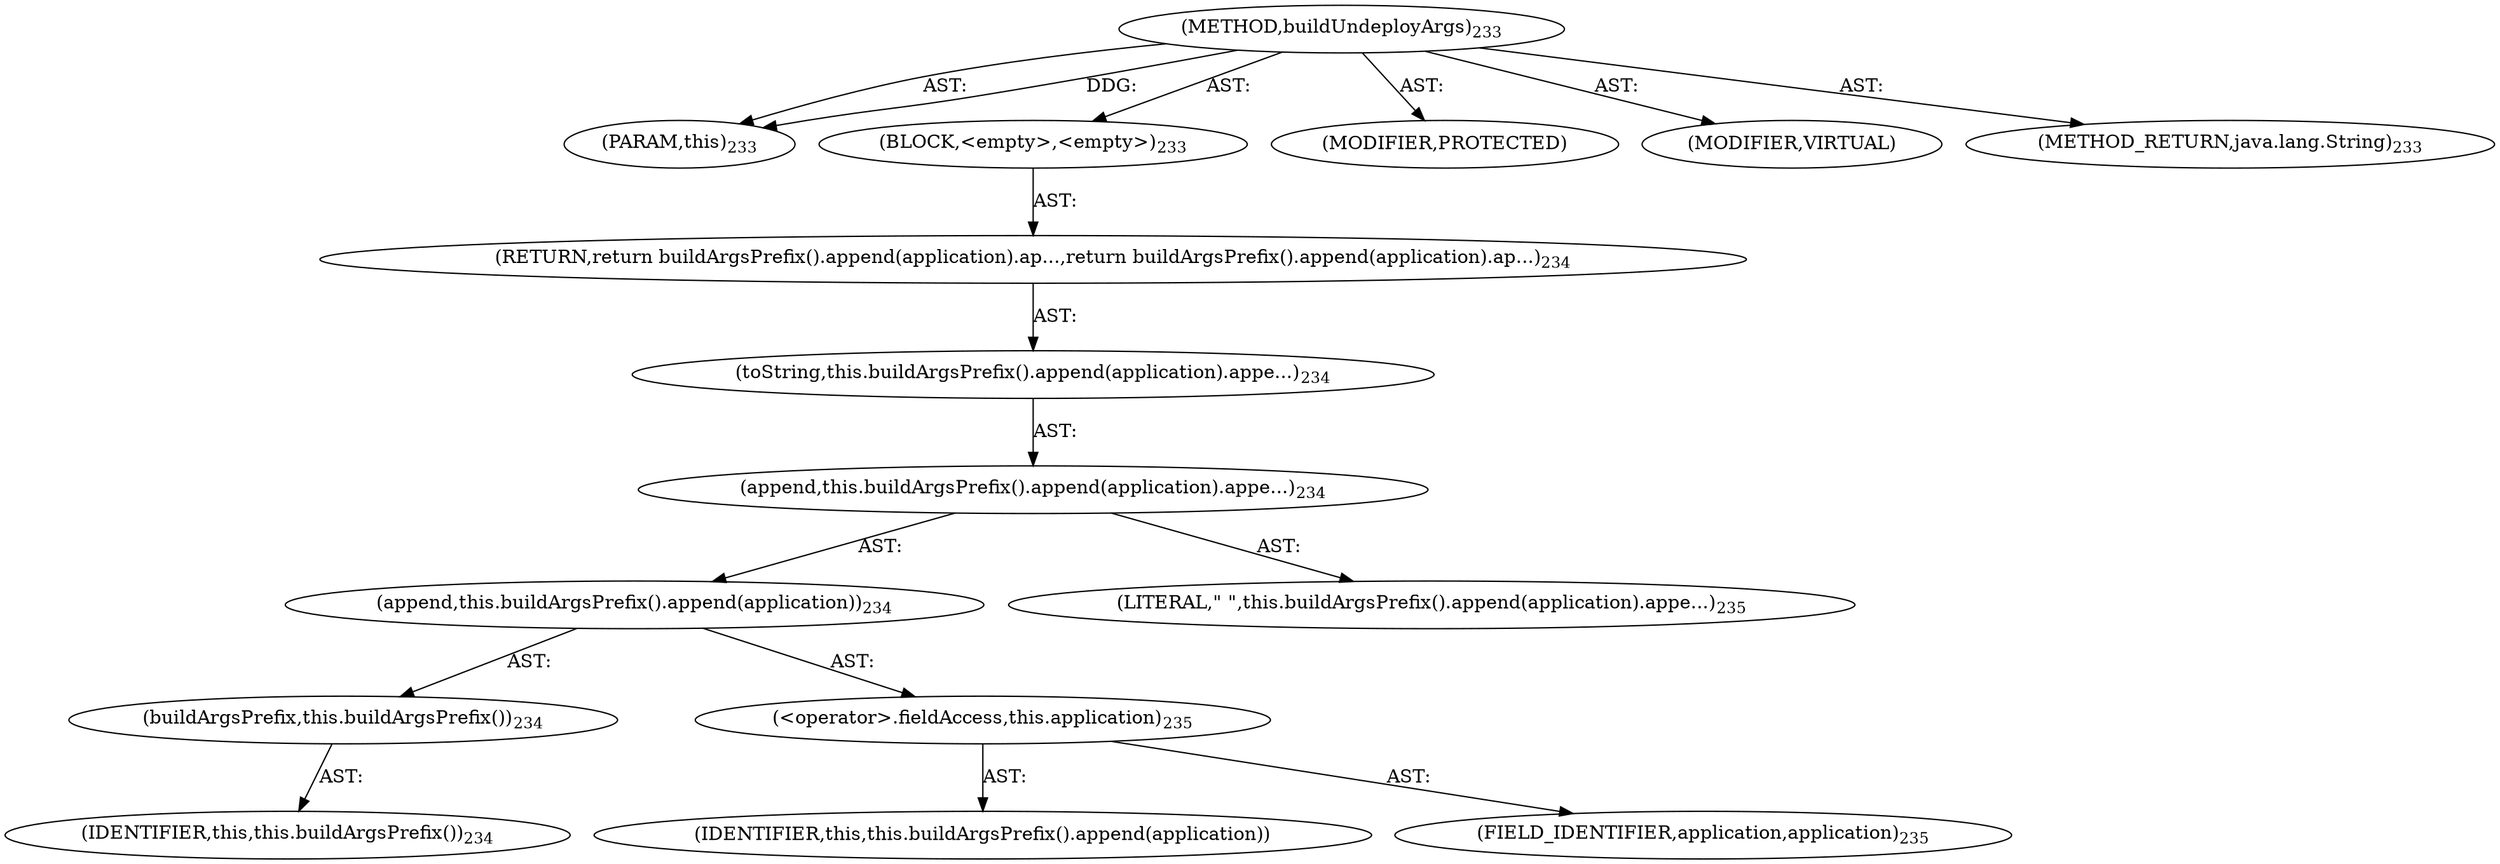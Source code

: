 digraph "buildUndeployArgs" {  
"111669149702" [label = <(METHOD,buildUndeployArgs)<SUB>233</SUB>> ]
"115964116998" [label = <(PARAM,this)<SUB>233</SUB>> ]
"25769803799" [label = <(BLOCK,&lt;empty&gt;,&lt;empty&gt;)<SUB>233</SUB>> ]
"146028888068" [label = <(RETURN,return buildArgsPrefix().append(application).ap...,return buildArgsPrefix().append(application).ap...)<SUB>234</SUB>> ]
"30064771208" [label = <(toString,this.buildArgsPrefix().append(application).appe...)<SUB>234</SUB>> ]
"30064771209" [label = <(append,this.buildArgsPrefix().append(application).appe...)<SUB>234</SUB>> ]
"30064771210" [label = <(append,this.buildArgsPrefix().append(application))<SUB>234</SUB>> ]
"30064771211" [label = <(buildArgsPrefix,this.buildArgsPrefix())<SUB>234</SUB>> ]
"68719476755" [label = <(IDENTIFIER,this,this.buildArgsPrefix())<SUB>234</SUB>> ]
"30064771212" [label = <(&lt;operator&gt;.fieldAccess,this.application)<SUB>235</SUB>> ]
"68719476836" [label = <(IDENTIFIER,this,this.buildArgsPrefix().append(application))> ]
"55834574858" [label = <(FIELD_IDENTIFIER,application,application)<SUB>235</SUB>> ]
"90194313251" [label = <(LITERAL,&quot; &quot;,this.buildArgsPrefix().append(application).appe...)<SUB>235</SUB>> ]
"133143986195" [label = <(MODIFIER,PROTECTED)> ]
"133143986196" [label = <(MODIFIER,VIRTUAL)> ]
"128849018886" [label = <(METHOD_RETURN,java.lang.String)<SUB>233</SUB>> ]
  "111669149702" -> "115964116998"  [ label = "AST: "] 
  "111669149702" -> "25769803799"  [ label = "AST: "] 
  "111669149702" -> "133143986195"  [ label = "AST: "] 
  "111669149702" -> "133143986196"  [ label = "AST: "] 
  "111669149702" -> "128849018886"  [ label = "AST: "] 
  "25769803799" -> "146028888068"  [ label = "AST: "] 
  "146028888068" -> "30064771208"  [ label = "AST: "] 
  "30064771208" -> "30064771209"  [ label = "AST: "] 
  "30064771209" -> "30064771210"  [ label = "AST: "] 
  "30064771209" -> "90194313251"  [ label = "AST: "] 
  "30064771210" -> "30064771211"  [ label = "AST: "] 
  "30064771210" -> "30064771212"  [ label = "AST: "] 
  "30064771211" -> "68719476755"  [ label = "AST: "] 
  "30064771212" -> "68719476836"  [ label = "AST: "] 
  "30064771212" -> "55834574858"  [ label = "AST: "] 
  "111669149702" -> "115964116998"  [ label = "DDG: "] 
}
